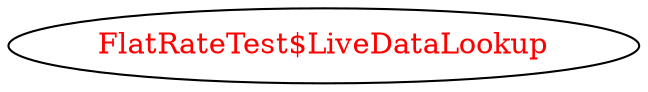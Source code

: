 digraph dependencyGraph {
 concentrate=true;
 ranksep="2.0";
 rankdir="LR"; 
 splines="ortho";
"FlatRateTest$LiveDataLookup" [fontcolor="red"];
}